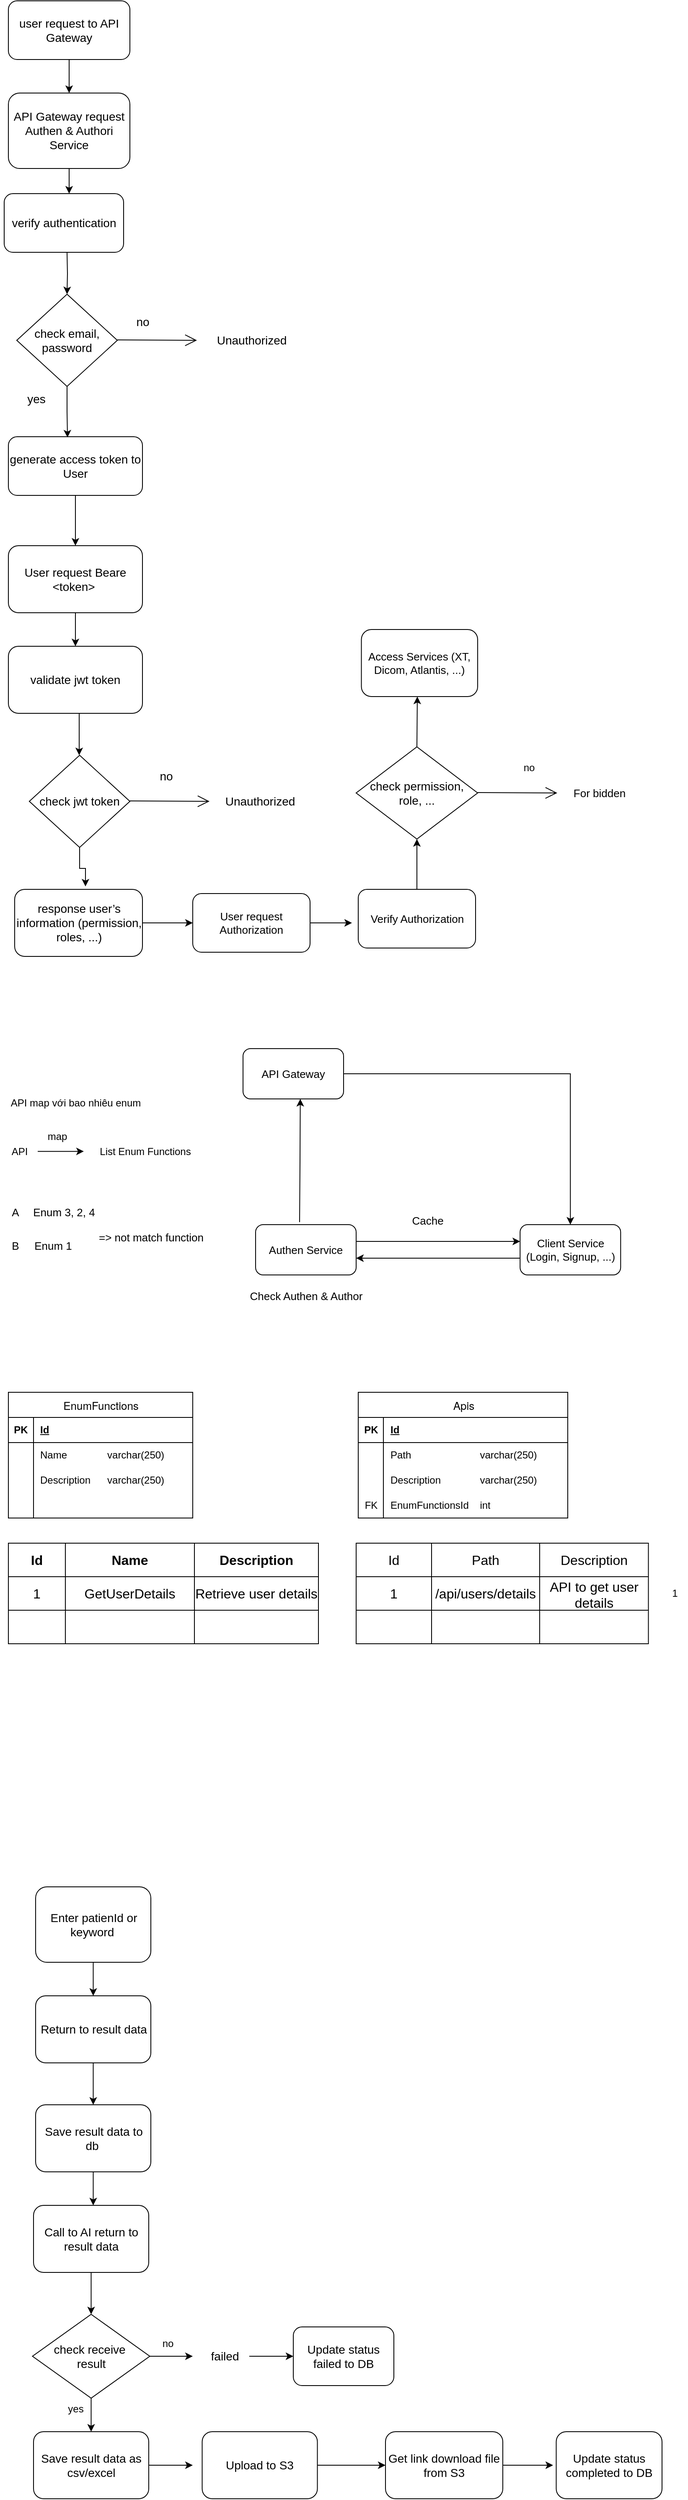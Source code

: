 <mxfile version="25.0.1">
  <diagram name="Page-1" id="XskubEJi0R3WrxgRnHOm">
    <mxGraphModel dx="2051" dy="1063" grid="1" gridSize="10" guides="1" tooltips="1" connect="1" arrows="1" fold="1" page="1" pageScale="1" pageWidth="850" pageHeight="1100" math="0" shadow="0">
      <root>
        <mxCell id="0" />
        <mxCell id="1" parent="0" />
        <mxCell id="0LMOfcOHEF7ToOQz5EPv-5" style="edgeStyle=orthogonalEdgeStyle;rounded=0;orthogonalLoop=1;jettySize=auto;html=1;exitX=0.5;exitY=1;exitDx=0;exitDy=0;fontSize=14;" parent="1" source="0LMOfcOHEF7ToOQz5EPv-1" target="0LMOfcOHEF7ToOQz5EPv-4" edge="1">
          <mxGeometry relative="1" as="geometry" />
        </mxCell>
        <mxCell id="0LMOfcOHEF7ToOQz5EPv-1" value="user request to API Gateway" style="rounded=1;whiteSpace=wrap;html=1;fontSize=14;" parent="1" vertex="1">
          <mxGeometry x="20" y="20" width="145" height="70" as="geometry" />
        </mxCell>
        <mxCell id="0LMOfcOHEF7ToOQz5EPv-96" style="edgeStyle=orthogonalEdgeStyle;rounded=0;orthogonalLoop=1;jettySize=auto;html=1;" parent="1" source="0LMOfcOHEF7ToOQz5EPv-4" edge="1">
          <mxGeometry relative="1" as="geometry">
            <mxPoint x="92.5" y="250" as="targetPoint" />
          </mxGeometry>
        </mxCell>
        <mxCell id="0LMOfcOHEF7ToOQz5EPv-4" value="API Gateway request Authen &amp;amp; Authori Service" style="rounded=1;whiteSpace=wrap;html=1;fontSize=14;" parent="1" vertex="1">
          <mxGeometry x="20" y="130" width="145" height="90" as="geometry" />
        </mxCell>
        <mxCell id="0LMOfcOHEF7ToOQz5EPv-7" value="check email, password" style="rhombus;whiteSpace=wrap;html=1;fontSize=14;" parent="1" vertex="1">
          <mxGeometry x="30" y="370" width="120" height="110" as="geometry" />
        </mxCell>
        <mxCell id="0LMOfcOHEF7ToOQz5EPv-8" value="" style="endArrow=open;endFill=1;endSize=12;html=1;rounded=0;fontSize=14;" parent="1" edge="1">
          <mxGeometry width="160" relative="1" as="geometry">
            <mxPoint x="150" y="424.5" as="sourcePoint" />
            <mxPoint x="245" y="425" as="targetPoint" />
          </mxGeometry>
        </mxCell>
        <mxCell id="0LMOfcOHEF7ToOQz5EPv-10" style="edgeStyle=orthogonalEdgeStyle;rounded=0;orthogonalLoop=1;jettySize=auto;html=1;entryX=0.5;entryY=0;entryDx=0;entryDy=0;fontSize=14;" parent="1" target="0LMOfcOHEF7ToOQz5EPv-7" edge="1">
          <mxGeometry relative="1" as="geometry">
            <mxPoint x="90" y="320" as="sourcePoint" />
            <mxPoint x="90" y="360" as="targetPoint" />
          </mxGeometry>
        </mxCell>
        <mxCell id="0LMOfcOHEF7ToOQz5EPv-11" value="no" style="text;html=1;align=center;verticalAlign=middle;resizable=0;points=[];autosize=1;strokeColor=none;fillColor=none;fontSize=14;" parent="1" vertex="1">
          <mxGeometry x="160" y="388" width="40" height="30" as="geometry" />
        </mxCell>
        <mxCell id="0LMOfcOHEF7ToOQz5EPv-12" value="yes" style="text;html=1;align=center;verticalAlign=middle;resizable=0;points=[];autosize=1;strokeColor=none;fillColor=none;fontSize=14;" parent="1" vertex="1">
          <mxGeometry x="27.5" y="480" width="50" height="30" as="geometry" />
        </mxCell>
        <mxCell id="0LMOfcOHEF7ToOQz5EPv-42" style="edgeStyle=orthogonalEdgeStyle;rounded=0;orthogonalLoop=1;jettySize=auto;html=1;" parent="1" source="0LMOfcOHEF7ToOQz5EPv-13" target="0LMOfcOHEF7ToOQz5EPv-39" edge="1">
          <mxGeometry relative="1" as="geometry" />
        </mxCell>
        <mxCell id="0LMOfcOHEF7ToOQz5EPv-13" value="generate access token to User" style="rounded=1;whiteSpace=wrap;html=1;fontSize=14;" parent="1" vertex="1">
          <mxGeometry x="20" y="540" width="160" height="70" as="geometry" />
        </mxCell>
        <mxCell id="0LMOfcOHEF7ToOQz5EPv-14" value="&lt;p style=&quot;line-height: 120%; font-size: 14px;&quot;&gt;Unauthorized&lt;/p&gt;" style="text;html=1;align=center;verticalAlign=middle;resizable=0;points=[];autosize=1;strokeColor=none;fillColor=none;fontSize=14;" parent="1" vertex="1">
          <mxGeometry x="255" y="395" width="110" height="60" as="geometry" />
        </mxCell>
        <mxCell id="0LMOfcOHEF7ToOQz5EPv-109" style="edgeStyle=orthogonalEdgeStyle;rounded=0;orthogonalLoop=1;jettySize=auto;html=1;entryX=0;entryY=0.5;entryDx=0;entryDy=0;" parent="1" source="0LMOfcOHEF7ToOQz5EPv-16" target="0LMOfcOHEF7ToOQz5EPv-108" edge="1">
          <mxGeometry relative="1" as="geometry" />
        </mxCell>
        <mxCell id="0LMOfcOHEF7ToOQz5EPv-16" value="&lt;span style=&quot;text-align: left;&quot;&gt;&lt;font style=&quot;font-size: 14px;&quot;&gt;response user’s information (permission, roles, ...)&lt;/font&gt;&lt;/span&gt;" style="rounded=1;whiteSpace=wrap;html=1;fontSize=13;" parent="1" vertex="1">
          <mxGeometry x="27.5" y="1080" width="152.5" height="80" as="geometry" />
        </mxCell>
        <mxCell id="0LMOfcOHEF7ToOQz5EPv-23" value="verify authentication" style="rounded=1;whiteSpace=wrap;html=1;fontSize=14;" parent="1" vertex="1">
          <mxGeometry x="15" y="250" width="142.5" height="70" as="geometry" />
        </mxCell>
        <mxCell id="0LMOfcOHEF7ToOQz5EPv-107" style="edgeStyle=orthogonalEdgeStyle;rounded=0;orthogonalLoop=1;jettySize=auto;html=1;entryX=0.5;entryY=0;entryDx=0;entryDy=0;" parent="1" source="0LMOfcOHEF7ToOQz5EPv-39" target="0LMOfcOHEF7ToOQz5EPv-98" edge="1">
          <mxGeometry relative="1" as="geometry" />
        </mxCell>
        <mxCell id="0LMOfcOHEF7ToOQz5EPv-39" value="User request Beare &amp;lt;token&amp;gt;&amp;nbsp;" style="rounded=1;whiteSpace=wrap;html=1;fontSize=14;" parent="1" vertex="1">
          <mxGeometry x="20" y="670" width="160" height="80" as="geometry" />
        </mxCell>
        <mxCell id="0LMOfcOHEF7ToOQz5EPv-41" style="edgeStyle=orthogonalEdgeStyle;rounded=0;orthogonalLoop=1;jettySize=auto;html=1;entryX=0.441;entryY=0.013;entryDx=0;entryDy=0;entryPerimeter=0;" parent="1" source="0LMOfcOHEF7ToOQz5EPv-7" target="0LMOfcOHEF7ToOQz5EPv-13" edge="1">
          <mxGeometry relative="1" as="geometry" />
        </mxCell>
        <mxCell id="0LMOfcOHEF7ToOQz5EPv-98" value="validate jwt token" style="rounded=1;whiteSpace=wrap;html=1;fontSize=14;" parent="1" vertex="1">
          <mxGeometry x="20" y="790" width="160" height="80" as="geometry" />
        </mxCell>
        <mxCell id="0LMOfcOHEF7ToOQz5EPv-99" value="check jwt token" style="rhombus;whiteSpace=wrap;html=1;fontSize=14;" parent="1" vertex="1">
          <mxGeometry x="45" y="920" width="120" height="110" as="geometry" />
        </mxCell>
        <mxCell id="0LMOfcOHEF7ToOQz5EPv-100" style="edgeStyle=orthogonalEdgeStyle;rounded=0;orthogonalLoop=1;jettySize=auto;html=1;" parent="1" edge="1">
          <mxGeometry relative="1" as="geometry">
            <mxPoint x="104.5" y="870" as="sourcePoint" />
            <mxPoint x="104.5" y="920" as="targetPoint" />
          </mxGeometry>
        </mxCell>
        <mxCell id="0LMOfcOHEF7ToOQz5EPv-101" value="" style="endArrow=open;endFill=1;endSize=12;html=1;rounded=0;fontSize=14;" parent="1" edge="1">
          <mxGeometry width="160" relative="1" as="geometry">
            <mxPoint x="165" y="974.5" as="sourcePoint" />
            <mxPoint x="260" y="975" as="targetPoint" />
          </mxGeometry>
        </mxCell>
        <mxCell id="0LMOfcOHEF7ToOQz5EPv-102" value="no" style="text;html=1;align=center;verticalAlign=middle;resizable=0;points=[];autosize=1;strokeColor=none;fillColor=none;fontSize=14;" parent="1" vertex="1">
          <mxGeometry x="187.5" y="930" width="40" height="30" as="geometry" />
        </mxCell>
        <mxCell id="0LMOfcOHEF7ToOQz5EPv-103" value="&lt;p style=&quot;line-height: 120%; font-size: 14px;&quot;&gt;Unauthorized&lt;/p&gt;" style="text;html=1;align=center;verticalAlign=middle;resizable=0;points=[];autosize=1;strokeColor=none;fillColor=none;fontSize=14;" parent="1" vertex="1">
          <mxGeometry x="265" y="945" width="110" height="60" as="geometry" />
        </mxCell>
        <mxCell id="0LMOfcOHEF7ToOQz5EPv-106" style="edgeStyle=orthogonalEdgeStyle;rounded=0;orthogonalLoop=1;jettySize=auto;html=1;entryX=0.554;entryY=-0.043;entryDx=0;entryDy=0;entryPerimeter=0;" parent="1" source="0LMOfcOHEF7ToOQz5EPv-99" target="0LMOfcOHEF7ToOQz5EPv-16" edge="1">
          <mxGeometry relative="1" as="geometry" />
        </mxCell>
        <mxCell id="0LMOfcOHEF7ToOQz5EPv-119" style="edgeStyle=orthogonalEdgeStyle;rounded=0;orthogonalLoop=1;jettySize=auto;html=1;" parent="1" source="0LMOfcOHEF7ToOQz5EPv-108" edge="1">
          <mxGeometry relative="1" as="geometry">
            <mxPoint x="430" y="1120" as="targetPoint" />
          </mxGeometry>
        </mxCell>
        <mxCell id="0LMOfcOHEF7ToOQz5EPv-108" value="&lt;span style=&quot;text-align: left;&quot;&gt;User request Authorization&lt;/span&gt;" style="rounded=1;whiteSpace=wrap;html=1;fontSize=13;" parent="1" vertex="1">
          <mxGeometry x="240" y="1085" width="140" height="70" as="geometry" />
        </mxCell>
        <mxCell id="0LMOfcOHEF7ToOQz5EPv-113" style="edgeStyle=orthogonalEdgeStyle;rounded=0;orthogonalLoop=1;jettySize=auto;html=1;entryX=0.5;entryY=1;entryDx=0;entryDy=0;" parent="1" source="0LMOfcOHEF7ToOQz5EPv-110" target="0LMOfcOHEF7ToOQz5EPv-112" edge="1">
          <mxGeometry relative="1" as="geometry" />
        </mxCell>
        <mxCell id="0LMOfcOHEF7ToOQz5EPv-110" value="&lt;span style=&quot;text-align: left;&quot;&gt;Verify Authorization&lt;/span&gt;" style="rounded=1;whiteSpace=wrap;html=1;fontSize=13;" parent="1" vertex="1">
          <mxGeometry x="437.5" y="1080" width="140" height="70" as="geometry" />
        </mxCell>
        <mxCell id="0LMOfcOHEF7ToOQz5EPv-112" value="check permission, role, ..." style="rhombus;whiteSpace=wrap;html=1;fontSize=14;" parent="1" vertex="1">
          <mxGeometry x="435" y="910" width="145" height="110" as="geometry" />
        </mxCell>
        <mxCell id="0LMOfcOHEF7ToOQz5EPv-114" value="" style="endArrow=open;endFill=1;endSize=12;html=1;rounded=0;fontSize=14;" parent="1" edge="1">
          <mxGeometry width="160" relative="1" as="geometry">
            <mxPoint x="580" y="964.5" as="sourcePoint" />
            <mxPoint x="675" y="965" as="targetPoint" />
          </mxGeometry>
        </mxCell>
        <mxCell id="0LMOfcOHEF7ToOQz5EPv-115" value="no" style="text;html=1;align=center;verticalAlign=middle;resizable=0;points=[];autosize=1;strokeColor=none;fillColor=none;" parent="1" vertex="1">
          <mxGeometry x="621.25" y="920" width="40" height="30" as="geometry" />
        </mxCell>
        <mxCell id="0LMOfcOHEF7ToOQz5EPv-116" value="&lt;span style=&quot;font-size: 13px;&quot;&gt;For bidden&lt;/span&gt;" style="text;html=1;align=center;verticalAlign=middle;resizable=0;points=[];autosize=1;strokeColor=none;fillColor=none;" parent="1" vertex="1">
          <mxGeometry x="680" y="950" width="90" height="30" as="geometry" />
        </mxCell>
        <mxCell id="0LMOfcOHEF7ToOQz5EPv-117" value="" style="endArrow=classic;html=1;rounded=0;exitX=0.5;exitY=0;exitDx=0;exitDy=0;" parent="1" source="0LMOfcOHEF7ToOQz5EPv-112" edge="1">
          <mxGeometry width="50" height="50" relative="1" as="geometry">
            <mxPoint x="400" y="770" as="sourcePoint" />
            <mxPoint x="508" y="850" as="targetPoint" />
          </mxGeometry>
        </mxCell>
        <mxCell id="0LMOfcOHEF7ToOQz5EPv-118" value="&lt;span style=&quot;font-size: 13px;&quot;&gt;Access Services (XT, Dicom, Atlantis, ...)&lt;/span&gt;" style="rounded=1;whiteSpace=wrap;html=1;" parent="1" vertex="1">
          <mxGeometry x="441.25" y="770" width="138.75" height="80" as="geometry" />
        </mxCell>
        <mxCell id="0LMOfcOHEF7ToOQz5EPv-125" style="edgeStyle=orthogonalEdgeStyle;rounded=0;orthogonalLoop=1;jettySize=auto;html=1;entryX=0.5;entryY=0;entryDx=0;entryDy=0;" parent="1" source="0LMOfcOHEF7ToOQz5EPv-120" target="0LMOfcOHEF7ToOQz5EPv-123" edge="1">
          <mxGeometry relative="1" as="geometry" />
        </mxCell>
        <mxCell id="0LMOfcOHEF7ToOQz5EPv-120" value="API Gateway" style="rounded=1;whiteSpace=wrap;html=1;fontSize=13;" parent="1" vertex="1">
          <mxGeometry x="300" y="1270" width="120" height="60" as="geometry" />
        </mxCell>
        <mxCell id="0LMOfcOHEF7ToOQz5EPv-133" style="edgeStyle=orthogonalEdgeStyle;rounded=0;orthogonalLoop=1;jettySize=auto;html=1;entryX=0;entryY=0.5;entryDx=0;entryDy=0;" parent="1" edge="1">
          <mxGeometry relative="1" as="geometry">
            <mxPoint x="435" y="1500" as="sourcePoint" />
            <mxPoint x="630.63" y="1500" as="targetPoint" />
          </mxGeometry>
        </mxCell>
        <mxCell id="0LMOfcOHEF7ToOQz5EPv-122" value="Authen Service" style="rounded=1;whiteSpace=wrap;html=1;fontSize=13;" parent="1" vertex="1">
          <mxGeometry x="315" y="1480" width="120" height="60" as="geometry" />
        </mxCell>
        <mxCell id="0LMOfcOHEF7ToOQz5EPv-126" style="edgeStyle=orthogonalEdgeStyle;rounded=0;orthogonalLoop=1;jettySize=auto;html=1;entryX=1;entryY=0.5;entryDx=0;entryDy=0;" parent="1" edge="1">
          <mxGeometry relative="1" as="geometry">
            <mxPoint x="630.63" y="1520" as="sourcePoint" />
            <mxPoint x="435" y="1520" as="targetPoint" />
          </mxGeometry>
        </mxCell>
        <mxCell id="0LMOfcOHEF7ToOQz5EPv-123" value="Client Service (Login, Signup, ...)" style="rounded=1;whiteSpace=wrap;html=1;fontSize=13;" parent="1" vertex="1">
          <mxGeometry x="630.63" y="1480" width="120" height="60" as="geometry" />
        </mxCell>
        <mxCell id="0LMOfcOHEF7ToOQz5EPv-131" style="edgeStyle=orthogonalEdgeStyle;rounded=0;orthogonalLoop=1;jettySize=auto;html=1;entryX=0.632;entryY=1.05;entryDx=0;entryDy=0;entryPerimeter=0;" parent="1" edge="1">
          <mxGeometry relative="1" as="geometry">
            <mxPoint x="367.5" y="1477" as="sourcePoint" />
            <mxPoint x="368.34" y="1330.0" as="targetPoint" />
          </mxGeometry>
        </mxCell>
        <mxCell id="0LMOfcOHEF7ToOQz5EPv-132" value="Cache" style="text;html=1;align=center;verticalAlign=middle;resizable=0;points=[];autosize=1;strokeColor=none;fillColor=none;fontSize=13;" parent="1" vertex="1">
          <mxGeometry x="490" y="1460" width="60" height="30" as="geometry" />
        </mxCell>
        <mxCell id="0LMOfcOHEF7ToOQz5EPv-134" value="&lt;p style=&quot;margin: 0px; font-variant-numeric: normal; font-variant-east-asian: normal; font-variant-alternates: normal; font-size-adjust: none; font-kerning: auto; font-optical-sizing: auto; font-feature-settings: normal; font-variation-settings: normal; font-variant-position: normal; font-variant-emoji: normal; font-weight: 400; font-stretch: normal; font-size: 13px; line-height: normal; font-family: &amp;quot;Helvetica Neue&amp;quot;; text-align: start; text-wrap-mode: wrap;&quot; class=&quot;p1&quot;&gt;EnumFunctions&lt;/p&gt;" style="shape=table;startSize=30;container=1;collapsible=1;childLayout=tableLayout;fixedRows=1;rowLines=0;fontStyle=1;align=center;resizeLast=1;html=1;" parent="1" vertex="1">
          <mxGeometry x="20" y="1680" width="220" height="150" as="geometry" />
        </mxCell>
        <mxCell id="0LMOfcOHEF7ToOQz5EPv-135" value="" style="shape=tableRow;horizontal=0;startSize=0;swimlaneHead=0;swimlaneBody=0;fillColor=none;collapsible=0;dropTarget=0;points=[[0,0.5],[1,0.5]];portConstraint=eastwest;top=0;left=0;right=0;bottom=1;" parent="0LMOfcOHEF7ToOQz5EPv-134" vertex="1">
          <mxGeometry y="30" width="220" height="30" as="geometry" />
        </mxCell>
        <mxCell id="0LMOfcOHEF7ToOQz5EPv-136" value="PK" style="shape=partialRectangle;connectable=0;fillColor=none;top=0;left=0;bottom=0;right=0;fontStyle=1;overflow=hidden;whiteSpace=wrap;html=1;" parent="0LMOfcOHEF7ToOQz5EPv-135" vertex="1">
          <mxGeometry width="30" height="30" as="geometry">
            <mxRectangle width="30" height="30" as="alternateBounds" />
          </mxGeometry>
        </mxCell>
        <mxCell id="0LMOfcOHEF7ToOQz5EPv-137" value="Id" style="shape=partialRectangle;connectable=0;fillColor=none;top=0;left=0;bottom=0;right=0;align=left;spacingLeft=6;fontStyle=5;overflow=hidden;whiteSpace=wrap;html=1;" parent="0LMOfcOHEF7ToOQz5EPv-135" vertex="1">
          <mxGeometry x="30" width="190" height="30" as="geometry">
            <mxRectangle width="190" height="30" as="alternateBounds" />
          </mxGeometry>
        </mxCell>
        <mxCell id="0LMOfcOHEF7ToOQz5EPv-138" value="" style="shape=tableRow;horizontal=0;startSize=0;swimlaneHead=0;swimlaneBody=0;fillColor=none;collapsible=0;dropTarget=0;points=[[0,0.5],[1,0.5]];portConstraint=eastwest;top=0;left=0;right=0;bottom=0;" parent="0LMOfcOHEF7ToOQz5EPv-134" vertex="1">
          <mxGeometry y="60" width="220" height="30" as="geometry" />
        </mxCell>
        <mxCell id="0LMOfcOHEF7ToOQz5EPv-139" value="" style="shape=partialRectangle;connectable=0;fillColor=none;top=0;left=0;bottom=0;right=0;editable=1;overflow=hidden;whiteSpace=wrap;html=1;" parent="0LMOfcOHEF7ToOQz5EPv-138" vertex="1">
          <mxGeometry width="30" height="30" as="geometry">
            <mxRectangle width="30" height="30" as="alternateBounds" />
          </mxGeometry>
        </mxCell>
        <mxCell id="0LMOfcOHEF7ToOQz5EPv-140" value="Name&lt;span style=&quot;white-space: pre;&quot;&gt;&#x9;&lt;/span&gt;&lt;span style=&quot;white-space: pre;&quot;&gt;&#x9;&lt;/span&gt;varchar(250)" style="shape=partialRectangle;connectable=0;fillColor=none;top=0;left=0;bottom=0;right=0;align=left;spacingLeft=6;overflow=hidden;whiteSpace=wrap;html=1;" parent="0LMOfcOHEF7ToOQz5EPv-138" vertex="1">
          <mxGeometry x="30" width="190" height="30" as="geometry">
            <mxRectangle width="190" height="30" as="alternateBounds" />
          </mxGeometry>
        </mxCell>
        <mxCell id="0LMOfcOHEF7ToOQz5EPv-141" value="" style="shape=tableRow;horizontal=0;startSize=0;swimlaneHead=0;swimlaneBody=0;fillColor=none;collapsible=0;dropTarget=0;points=[[0,0.5],[1,0.5]];portConstraint=eastwest;top=0;left=0;right=0;bottom=0;" parent="0LMOfcOHEF7ToOQz5EPv-134" vertex="1">
          <mxGeometry y="90" width="220" height="30" as="geometry" />
        </mxCell>
        <mxCell id="0LMOfcOHEF7ToOQz5EPv-142" value="" style="shape=partialRectangle;connectable=0;fillColor=none;top=0;left=0;bottom=0;right=0;editable=1;overflow=hidden;whiteSpace=wrap;html=1;" parent="0LMOfcOHEF7ToOQz5EPv-141" vertex="1">
          <mxGeometry width="30" height="30" as="geometry">
            <mxRectangle width="30" height="30" as="alternateBounds" />
          </mxGeometry>
        </mxCell>
        <mxCell id="0LMOfcOHEF7ToOQz5EPv-143" value="Description&lt;span style=&quot;white-space: pre;&quot;&gt;&#x9;&lt;/span&gt;varchar(250)" style="shape=partialRectangle;connectable=0;fillColor=none;top=0;left=0;bottom=0;right=0;align=left;spacingLeft=6;overflow=hidden;whiteSpace=wrap;html=1;" parent="0LMOfcOHEF7ToOQz5EPv-141" vertex="1">
          <mxGeometry x="30" width="190" height="30" as="geometry">
            <mxRectangle width="190" height="30" as="alternateBounds" />
          </mxGeometry>
        </mxCell>
        <mxCell id="0LMOfcOHEF7ToOQz5EPv-144" value="" style="shape=tableRow;horizontal=0;startSize=0;swimlaneHead=0;swimlaneBody=0;fillColor=none;collapsible=0;dropTarget=0;points=[[0,0.5],[1,0.5]];portConstraint=eastwest;top=0;left=0;right=0;bottom=0;" parent="0LMOfcOHEF7ToOQz5EPv-134" vertex="1">
          <mxGeometry y="120" width="220" height="30" as="geometry" />
        </mxCell>
        <mxCell id="0LMOfcOHEF7ToOQz5EPv-145" value="" style="shape=partialRectangle;connectable=0;fillColor=none;top=0;left=0;bottom=0;right=0;editable=1;overflow=hidden;whiteSpace=wrap;html=1;" parent="0LMOfcOHEF7ToOQz5EPv-144" vertex="1">
          <mxGeometry width="30" height="30" as="geometry">
            <mxRectangle width="30" height="30" as="alternateBounds" />
          </mxGeometry>
        </mxCell>
        <mxCell id="0LMOfcOHEF7ToOQz5EPv-146" value="" style="shape=partialRectangle;connectable=0;fillColor=none;top=0;left=0;bottom=0;right=0;align=left;spacingLeft=6;overflow=hidden;whiteSpace=wrap;html=1;" parent="0LMOfcOHEF7ToOQz5EPv-144" vertex="1">
          <mxGeometry x="30" width="190" height="30" as="geometry">
            <mxRectangle width="190" height="30" as="alternateBounds" />
          </mxGeometry>
        </mxCell>
        <mxCell id="0LMOfcOHEF7ToOQz5EPv-150" value="&lt;p style=&quot;margin: 0px; font-variant-numeric: normal; font-variant-east-asian: normal; font-variant-alternates: normal; font-size-adjust: none; font-kerning: auto; font-optical-sizing: auto; font-feature-settings: normal; font-variation-settings: normal; font-variant-position: normal; font-variant-emoji: normal; font-weight: 400; font-stretch: normal; font-size: 13px; line-height: normal; font-family: &amp;quot;Helvetica Neue&amp;quot;; text-align: start; text-wrap-mode: wrap;&quot; class=&quot;p1&quot;&gt;Apis&lt;/p&gt;" style="shape=table;startSize=30;container=1;collapsible=1;childLayout=tableLayout;fixedRows=1;rowLines=0;fontStyle=1;align=center;resizeLast=1;html=1;" parent="1" vertex="1">
          <mxGeometry x="437.5" y="1680" width="250" height="150" as="geometry" />
        </mxCell>
        <mxCell id="0LMOfcOHEF7ToOQz5EPv-151" value="" style="shape=tableRow;horizontal=0;startSize=0;swimlaneHead=0;swimlaneBody=0;fillColor=none;collapsible=0;dropTarget=0;points=[[0,0.5],[1,0.5]];portConstraint=eastwest;top=0;left=0;right=0;bottom=1;" parent="0LMOfcOHEF7ToOQz5EPv-150" vertex="1">
          <mxGeometry y="30" width="250" height="30" as="geometry" />
        </mxCell>
        <mxCell id="0LMOfcOHEF7ToOQz5EPv-152" value="PK" style="shape=partialRectangle;connectable=0;fillColor=none;top=0;left=0;bottom=0;right=0;fontStyle=1;overflow=hidden;whiteSpace=wrap;html=1;" parent="0LMOfcOHEF7ToOQz5EPv-151" vertex="1">
          <mxGeometry width="30" height="30" as="geometry">
            <mxRectangle width="30" height="30" as="alternateBounds" />
          </mxGeometry>
        </mxCell>
        <mxCell id="0LMOfcOHEF7ToOQz5EPv-153" value="Id" style="shape=partialRectangle;connectable=0;fillColor=none;top=0;left=0;bottom=0;right=0;align=left;spacingLeft=6;fontStyle=5;overflow=hidden;whiteSpace=wrap;html=1;" parent="0LMOfcOHEF7ToOQz5EPv-151" vertex="1">
          <mxGeometry x="30" width="220" height="30" as="geometry">
            <mxRectangle width="220" height="30" as="alternateBounds" />
          </mxGeometry>
        </mxCell>
        <mxCell id="0LMOfcOHEF7ToOQz5EPv-154" value="" style="shape=tableRow;horizontal=0;startSize=0;swimlaneHead=0;swimlaneBody=0;fillColor=none;collapsible=0;dropTarget=0;points=[[0,0.5],[1,0.5]];portConstraint=eastwest;top=0;left=0;right=0;bottom=0;" parent="0LMOfcOHEF7ToOQz5EPv-150" vertex="1">
          <mxGeometry y="60" width="250" height="30" as="geometry" />
        </mxCell>
        <mxCell id="0LMOfcOHEF7ToOQz5EPv-155" value="" style="shape=partialRectangle;connectable=0;fillColor=none;top=0;left=0;bottom=0;right=0;editable=1;overflow=hidden;whiteSpace=wrap;html=1;" parent="0LMOfcOHEF7ToOQz5EPv-154" vertex="1">
          <mxGeometry width="30" height="30" as="geometry">
            <mxRectangle width="30" height="30" as="alternateBounds" />
          </mxGeometry>
        </mxCell>
        <mxCell id="0LMOfcOHEF7ToOQz5EPv-156" value="Path&lt;span style=&quot;white-space: pre;&quot;&gt;&#x9;&lt;/span&gt;&lt;span style=&quot;white-space: pre;&quot;&gt;&#x9;&lt;/span&gt;&lt;span style=&quot;white-space: pre;&quot;&gt;&#x9;&lt;/span&gt;&lt;span style=&quot;white-space: pre;&quot;&gt;&#x9;&lt;/span&gt;varchar(250)" style="shape=partialRectangle;connectable=0;fillColor=none;top=0;left=0;bottom=0;right=0;align=left;spacingLeft=6;overflow=hidden;whiteSpace=wrap;html=1;" parent="0LMOfcOHEF7ToOQz5EPv-154" vertex="1">
          <mxGeometry x="30" width="220" height="30" as="geometry">
            <mxRectangle width="220" height="30" as="alternateBounds" />
          </mxGeometry>
        </mxCell>
        <mxCell id="0LMOfcOHEF7ToOQz5EPv-157" value="" style="shape=tableRow;horizontal=0;startSize=0;swimlaneHead=0;swimlaneBody=0;fillColor=none;collapsible=0;dropTarget=0;points=[[0,0.5],[1,0.5]];portConstraint=eastwest;top=0;left=0;right=0;bottom=0;" parent="0LMOfcOHEF7ToOQz5EPv-150" vertex="1">
          <mxGeometry y="90" width="250" height="30" as="geometry" />
        </mxCell>
        <mxCell id="0LMOfcOHEF7ToOQz5EPv-158" value="" style="shape=partialRectangle;connectable=0;fillColor=none;top=0;left=0;bottom=0;right=0;editable=1;overflow=hidden;whiteSpace=wrap;html=1;" parent="0LMOfcOHEF7ToOQz5EPv-157" vertex="1">
          <mxGeometry width="30" height="30" as="geometry">
            <mxRectangle width="30" height="30" as="alternateBounds" />
          </mxGeometry>
        </mxCell>
        <mxCell id="0LMOfcOHEF7ToOQz5EPv-159" value="Description&lt;span style=&quot;white-space: pre;&quot;&gt;&#x9;&lt;span style=&quot;white-space: pre;&quot;&gt;&#x9;&lt;/span&gt;&lt;/span&gt;varchar(250)" style="shape=partialRectangle;connectable=0;fillColor=none;top=0;left=0;bottom=0;right=0;align=left;spacingLeft=6;overflow=hidden;whiteSpace=wrap;html=1;" parent="0LMOfcOHEF7ToOQz5EPv-157" vertex="1">
          <mxGeometry x="30" width="220" height="30" as="geometry">
            <mxRectangle width="220" height="30" as="alternateBounds" />
          </mxGeometry>
        </mxCell>
        <mxCell id="0LMOfcOHEF7ToOQz5EPv-160" value="" style="shape=tableRow;horizontal=0;startSize=0;swimlaneHead=0;swimlaneBody=0;fillColor=none;collapsible=0;dropTarget=0;points=[[0,0.5],[1,0.5]];portConstraint=eastwest;top=0;left=0;right=0;bottom=0;" parent="0LMOfcOHEF7ToOQz5EPv-150" vertex="1">
          <mxGeometry y="120" width="250" height="30" as="geometry" />
        </mxCell>
        <mxCell id="0LMOfcOHEF7ToOQz5EPv-161" value="FK" style="shape=partialRectangle;connectable=0;fillColor=none;top=0;left=0;bottom=0;right=0;editable=1;overflow=hidden;whiteSpace=wrap;html=1;" parent="0LMOfcOHEF7ToOQz5EPv-160" vertex="1">
          <mxGeometry width="30" height="30" as="geometry">
            <mxRectangle width="30" height="30" as="alternateBounds" />
          </mxGeometry>
        </mxCell>
        <mxCell id="0LMOfcOHEF7ToOQz5EPv-162" value="EnumFunctionsId&lt;span style=&quot;white-space: pre;&quot;&gt;&#x9;&lt;/span&gt;int" style="shape=partialRectangle;connectable=0;fillColor=none;top=0;left=0;bottom=0;right=0;align=left;spacingLeft=6;overflow=hidden;whiteSpace=wrap;html=1;" parent="0LMOfcOHEF7ToOQz5EPv-160" vertex="1">
          <mxGeometry x="30" width="220" height="30" as="geometry">
            <mxRectangle width="220" height="30" as="alternateBounds" />
          </mxGeometry>
        </mxCell>
        <mxCell id="0LMOfcOHEF7ToOQz5EPv-165" style="edgeStyle=orthogonalEdgeStyle;rounded=0;orthogonalLoop=1;jettySize=auto;html=1;" parent="1" edge="1">
          <mxGeometry relative="1" as="geometry">
            <mxPoint x="110" y="1392.58" as="targetPoint" />
            <mxPoint x="55" y="1392.58" as="sourcePoint" />
          </mxGeometry>
        </mxCell>
        <mxCell id="0LMOfcOHEF7ToOQz5EPv-163" value="API" style="text;html=1;align=center;verticalAlign=middle;resizable=0;points=[];autosize=1;strokeColor=none;fillColor=none;" parent="1" vertex="1">
          <mxGeometry x="12.5" y="1378" width="40" height="30" as="geometry" />
        </mxCell>
        <mxCell id="0LMOfcOHEF7ToOQz5EPv-164" value="List Enum Functions" style="text;html=1;align=center;verticalAlign=middle;resizable=0;points=[];autosize=1;strokeColor=none;fillColor=none;" parent="1" vertex="1">
          <mxGeometry x="117.5" y="1378" width="130" height="30" as="geometry" />
        </mxCell>
        <mxCell id="0LMOfcOHEF7ToOQz5EPv-166" value="map" style="text;html=1;align=center;verticalAlign=middle;resizable=0;points=[];autosize=1;strokeColor=none;fillColor=none;" parent="1" vertex="1">
          <mxGeometry x="52.5" y="1360" width="50" height="30" as="geometry" />
        </mxCell>
        <mxCell id="0LMOfcOHEF7ToOQz5EPv-168" value="" style="shape=table;startSize=0;container=1;collapsible=0;childLayout=tableLayout;fontSize=16;" parent="1" vertex="1">
          <mxGeometry x="20" y="1860" width="370" height="120" as="geometry" />
        </mxCell>
        <mxCell id="0LMOfcOHEF7ToOQz5EPv-169" value="" style="shape=tableRow;horizontal=0;startSize=0;swimlaneHead=0;swimlaneBody=0;strokeColor=inherit;top=0;left=0;bottom=0;right=0;collapsible=0;dropTarget=0;fillColor=none;points=[[0,0.5],[1,0.5]];portConstraint=eastwest;fontSize=16;" parent="0LMOfcOHEF7ToOQz5EPv-168" vertex="1">
          <mxGeometry width="370" height="40" as="geometry" />
        </mxCell>
        <mxCell id="0LMOfcOHEF7ToOQz5EPv-170" value="&lt;b&gt;Id&lt;/b&gt;" style="shape=partialRectangle;html=1;whiteSpace=wrap;connectable=0;strokeColor=inherit;overflow=hidden;fillColor=none;top=0;left=0;bottom=0;right=0;pointerEvents=1;fontSize=16;" parent="0LMOfcOHEF7ToOQz5EPv-169" vertex="1">
          <mxGeometry width="68" height="40" as="geometry">
            <mxRectangle width="68" height="40" as="alternateBounds" />
          </mxGeometry>
        </mxCell>
        <mxCell id="0LMOfcOHEF7ToOQz5EPv-171" value="&lt;b&gt;Name&lt;/b&gt;" style="shape=partialRectangle;html=1;whiteSpace=wrap;connectable=0;strokeColor=inherit;overflow=hidden;fillColor=none;top=0;left=0;bottom=0;right=0;pointerEvents=1;fontSize=16;" parent="0LMOfcOHEF7ToOQz5EPv-169" vertex="1">
          <mxGeometry x="68" width="154" height="40" as="geometry">
            <mxRectangle width="154" height="40" as="alternateBounds" />
          </mxGeometry>
        </mxCell>
        <mxCell id="0LMOfcOHEF7ToOQz5EPv-172" value="&lt;b&gt;Description&lt;/b&gt;" style="shape=partialRectangle;html=1;whiteSpace=wrap;connectable=0;strokeColor=inherit;overflow=hidden;fillColor=none;top=0;left=0;bottom=0;right=0;pointerEvents=1;fontSize=16;" parent="0LMOfcOHEF7ToOQz5EPv-169" vertex="1">
          <mxGeometry x="222" width="148" height="40" as="geometry">
            <mxRectangle width="148" height="40" as="alternateBounds" />
          </mxGeometry>
        </mxCell>
        <mxCell id="0LMOfcOHEF7ToOQz5EPv-173" value="" style="shape=tableRow;horizontal=0;startSize=0;swimlaneHead=0;swimlaneBody=0;strokeColor=inherit;top=0;left=0;bottom=0;right=0;collapsible=0;dropTarget=0;fillColor=none;points=[[0,0.5],[1,0.5]];portConstraint=eastwest;fontSize=16;" parent="0LMOfcOHEF7ToOQz5EPv-168" vertex="1">
          <mxGeometry y="40" width="370" height="40" as="geometry" />
        </mxCell>
        <mxCell id="0LMOfcOHEF7ToOQz5EPv-174" value="1" style="shape=partialRectangle;html=1;whiteSpace=wrap;connectable=0;strokeColor=inherit;overflow=hidden;fillColor=none;top=0;left=0;bottom=0;right=0;pointerEvents=1;fontSize=16;" parent="0LMOfcOHEF7ToOQz5EPv-173" vertex="1">
          <mxGeometry width="68" height="40" as="geometry">
            <mxRectangle width="68" height="40" as="alternateBounds" />
          </mxGeometry>
        </mxCell>
        <mxCell id="0LMOfcOHEF7ToOQz5EPv-175" value="GetUserDetails" style="shape=partialRectangle;html=1;whiteSpace=wrap;connectable=0;strokeColor=inherit;overflow=hidden;fillColor=none;top=0;left=0;bottom=0;right=0;pointerEvents=1;fontSize=16;" parent="0LMOfcOHEF7ToOQz5EPv-173" vertex="1">
          <mxGeometry x="68" width="154" height="40" as="geometry">
            <mxRectangle width="154" height="40" as="alternateBounds" />
          </mxGeometry>
        </mxCell>
        <mxCell id="0LMOfcOHEF7ToOQz5EPv-176" value="Retrieve user details" style="shape=partialRectangle;html=1;whiteSpace=wrap;connectable=0;strokeColor=inherit;overflow=hidden;fillColor=none;top=0;left=0;bottom=0;right=0;pointerEvents=1;fontSize=16;" parent="0LMOfcOHEF7ToOQz5EPv-173" vertex="1">
          <mxGeometry x="222" width="148" height="40" as="geometry">
            <mxRectangle width="148" height="40" as="alternateBounds" />
          </mxGeometry>
        </mxCell>
        <mxCell id="0LMOfcOHEF7ToOQz5EPv-177" value="" style="shape=tableRow;horizontal=0;startSize=0;swimlaneHead=0;swimlaneBody=0;strokeColor=inherit;top=0;left=0;bottom=0;right=0;collapsible=0;dropTarget=0;fillColor=none;points=[[0,0.5],[1,0.5]];portConstraint=eastwest;fontSize=16;" parent="0LMOfcOHEF7ToOQz5EPv-168" vertex="1">
          <mxGeometry y="80" width="370" height="40" as="geometry" />
        </mxCell>
        <mxCell id="0LMOfcOHEF7ToOQz5EPv-178" value="" style="shape=partialRectangle;html=1;whiteSpace=wrap;connectable=0;strokeColor=inherit;overflow=hidden;fillColor=none;top=0;left=0;bottom=0;right=0;pointerEvents=1;fontSize=16;" parent="0LMOfcOHEF7ToOQz5EPv-177" vertex="1">
          <mxGeometry width="68" height="40" as="geometry">
            <mxRectangle width="68" height="40" as="alternateBounds" />
          </mxGeometry>
        </mxCell>
        <mxCell id="0LMOfcOHEF7ToOQz5EPv-179" value="" style="shape=partialRectangle;html=1;whiteSpace=wrap;connectable=0;strokeColor=inherit;overflow=hidden;fillColor=none;top=0;left=0;bottom=0;right=0;pointerEvents=1;fontSize=16;" parent="0LMOfcOHEF7ToOQz5EPv-177" vertex="1">
          <mxGeometry x="68" width="154" height="40" as="geometry">
            <mxRectangle width="154" height="40" as="alternateBounds" />
          </mxGeometry>
        </mxCell>
        <mxCell id="0LMOfcOHEF7ToOQz5EPv-180" value="" style="shape=partialRectangle;html=1;whiteSpace=wrap;connectable=0;strokeColor=inherit;overflow=hidden;fillColor=none;top=0;left=0;bottom=0;right=0;pointerEvents=1;fontSize=16;" parent="0LMOfcOHEF7ToOQz5EPv-177" vertex="1">
          <mxGeometry x="222" width="148" height="40" as="geometry">
            <mxRectangle width="148" height="40" as="alternateBounds" />
          </mxGeometry>
        </mxCell>
        <mxCell id="0LMOfcOHEF7ToOQz5EPv-181" value="" style="shape=table;startSize=0;container=1;collapsible=0;childLayout=tableLayout;fontSize=16;" parent="1" vertex="1">
          <mxGeometry x="435" y="1860" width="348.75" height="120" as="geometry" />
        </mxCell>
        <mxCell id="0LMOfcOHEF7ToOQz5EPv-182" value="" style="shape=tableRow;horizontal=0;startSize=0;swimlaneHead=0;swimlaneBody=0;strokeColor=inherit;top=0;left=0;bottom=0;right=0;collapsible=0;dropTarget=0;fillColor=none;points=[[0,0.5],[1,0.5]];portConstraint=eastwest;fontSize=16;" parent="0LMOfcOHEF7ToOQz5EPv-181" vertex="1">
          <mxGeometry width="348.75" height="40" as="geometry" />
        </mxCell>
        <mxCell id="0LMOfcOHEF7ToOQz5EPv-183" value="Id" style="shape=partialRectangle;html=1;whiteSpace=wrap;connectable=0;strokeColor=inherit;overflow=hidden;fillColor=none;top=0;left=0;bottom=0;right=0;pointerEvents=1;fontSize=16;" parent="0LMOfcOHEF7ToOQz5EPv-182" vertex="1">
          <mxGeometry width="90" height="40" as="geometry">
            <mxRectangle width="90" height="40" as="alternateBounds" />
          </mxGeometry>
        </mxCell>
        <mxCell id="0LMOfcOHEF7ToOQz5EPv-184" value="Path" style="shape=partialRectangle;html=1;whiteSpace=wrap;connectable=0;strokeColor=inherit;overflow=hidden;fillColor=none;top=0;left=0;bottom=0;right=0;pointerEvents=1;fontSize=16;" parent="0LMOfcOHEF7ToOQz5EPv-182" vertex="1">
          <mxGeometry x="90" width="129" height="40" as="geometry">
            <mxRectangle width="129" height="40" as="alternateBounds" />
          </mxGeometry>
        </mxCell>
        <mxCell id="0LMOfcOHEF7ToOQz5EPv-185" value="Description" style="shape=partialRectangle;html=1;whiteSpace=wrap;connectable=0;strokeColor=inherit;overflow=hidden;fillColor=none;top=0;left=0;bottom=0;right=0;pointerEvents=1;fontSize=16;" parent="0LMOfcOHEF7ToOQz5EPv-182" vertex="1">
          <mxGeometry x="219" width="130" height="40" as="geometry">
            <mxRectangle width="130" height="40" as="alternateBounds" />
          </mxGeometry>
        </mxCell>
        <mxCell id="0LMOfcOHEF7ToOQz5EPv-186" value="" style="shape=tableRow;horizontal=0;startSize=0;swimlaneHead=0;swimlaneBody=0;strokeColor=inherit;top=0;left=0;bottom=0;right=0;collapsible=0;dropTarget=0;fillColor=none;points=[[0,0.5],[1,0.5]];portConstraint=eastwest;fontSize=16;" parent="0LMOfcOHEF7ToOQz5EPv-181" vertex="1">
          <mxGeometry y="40" width="348.75" height="40" as="geometry" />
        </mxCell>
        <mxCell id="0LMOfcOHEF7ToOQz5EPv-187" value="1" style="shape=partialRectangle;html=1;whiteSpace=wrap;connectable=0;strokeColor=inherit;overflow=hidden;fillColor=none;top=0;left=0;bottom=0;right=0;pointerEvents=1;fontSize=16;" parent="0LMOfcOHEF7ToOQz5EPv-186" vertex="1">
          <mxGeometry width="90" height="40" as="geometry">
            <mxRectangle width="90" height="40" as="alternateBounds" />
          </mxGeometry>
        </mxCell>
        <mxCell id="0LMOfcOHEF7ToOQz5EPv-188" value="/api/users/details" style="shape=partialRectangle;html=1;whiteSpace=wrap;connectable=0;strokeColor=inherit;overflow=hidden;fillColor=none;top=0;left=0;bottom=0;right=0;pointerEvents=1;fontSize=16;" parent="0LMOfcOHEF7ToOQz5EPv-186" vertex="1">
          <mxGeometry x="90" width="129" height="40" as="geometry">
            <mxRectangle width="129" height="40" as="alternateBounds" />
          </mxGeometry>
        </mxCell>
        <mxCell id="0LMOfcOHEF7ToOQz5EPv-189" value="API to get user details" style="shape=partialRectangle;html=1;whiteSpace=wrap;connectable=0;strokeColor=inherit;overflow=hidden;fillColor=none;top=0;left=0;bottom=0;right=0;pointerEvents=1;fontSize=16;" parent="0LMOfcOHEF7ToOQz5EPv-186" vertex="1">
          <mxGeometry x="219" width="130" height="40" as="geometry">
            <mxRectangle width="130" height="40" as="alternateBounds" />
          </mxGeometry>
        </mxCell>
        <mxCell id="0LMOfcOHEF7ToOQz5EPv-190" value="" style="shape=tableRow;horizontal=0;startSize=0;swimlaneHead=0;swimlaneBody=0;strokeColor=inherit;top=0;left=0;bottom=0;right=0;collapsible=0;dropTarget=0;fillColor=none;points=[[0,0.5],[1,0.5]];portConstraint=eastwest;fontSize=16;" parent="0LMOfcOHEF7ToOQz5EPv-181" vertex="1">
          <mxGeometry y="80" width="348.75" height="40" as="geometry" />
        </mxCell>
        <mxCell id="0LMOfcOHEF7ToOQz5EPv-191" value="" style="shape=partialRectangle;html=1;whiteSpace=wrap;connectable=0;strokeColor=inherit;overflow=hidden;fillColor=none;top=0;left=0;bottom=0;right=0;pointerEvents=1;fontSize=16;" parent="0LMOfcOHEF7ToOQz5EPv-190" vertex="1">
          <mxGeometry width="90" height="40" as="geometry">
            <mxRectangle width="90" height="40" as="alternateBounds" />
          </mxGeometry>
        </mxCell>
        <mxCell id="0LMOfcOHEF7ToOQz5EPv-192" value="" style="shape=partialRectangle;html=1;whiteSpace=wrap;connectable=0;strokeColor=inherit;overflow=hidden;fillColor=none;top=0;left=0;bottom=0;right=0;pointerEvents=1;fontSize=16;" parent="0LMOfcOHEF7ToOQz5EPv-190" vertex="1">
          <mxGeometry x="90" width="129" height="40" as="geometry">
            <mxRectangle width="129" height="40" as="alternateBounds" />
          </mxGeometry>
        </mxCell>
        <mxCell id="0LMOfcOHEF7ToOQz5EPv-193" value="" style="shape=partialRectangle;html=1;whiteSpace=wrap;connectable=0;strokeColor=inherit;overflow=hidden;fillColor=none;top=0;left=0;bottom=0;right=0;pointerEvents=1;fontSize=16;" parent="0LMOfcOHEF7ToOQz5EPv-190" vertex="1">
          <mxGeometry x="219" width="130" height="40" as="geometry">
            <mxRectangle width="130" height="40" as="alternateBounds" />
          </mxGeometry>
        </mxCell>
        <mxCell id="0LMOfcOHEF7ToOQz5EPv-202" value="1" style="text;html=1;align=center;verticalAlign=middle;resizable=0;points=[];autosize=1;strokeColor=none;fillColor=none;" parent="1" vertex="1">
          <mxGeometry x="800" y="1905" width="30" height="30" as="geometry" />
        </mxCell>
        <mxCell id="0LMOfcOHEF7ToOQz5EPv-234" value="A" style="text;html=1;align=center;verticalAlign=middle;resizable=0;points=[];autosize=1;strokeColor=none;fillColor=none;fontSize=13;" parent="1" vertex="1">
          <mxGeometry x="12.5" y="1450" width="30" height="30" as="geometry" />
        </mxCell>
        <mxCell id="0LMOfcOHEF7ToOQz5EPv-235" value="Enum 3, 2, 4" style="text;html=1;align=center;verticalAlign=middle;resizable=0;points=[];autosize=1;strokeColor=none;fillColor=none;fontSize=13;" parent="1" vertex="1">
          <mxGeometry x="36.25" y="1450" width="100" height="30" as="geometry" />
        </mxCell>
        <mxCell id="0LMOfcOHEF7ToOQz5EPv-236" value="B" style="text;html=1;align=center;verticalAlign=middle;resizable=0;points=[];autosize=1;strokeColor=none;fillColor=none;fontSize=13;" parent="1" vertex="1">
          <mxGeometry x="12.5" y="1490" width="30" height="30" as="geometry" />
        </mxCell>
        <mxCell id="0LMOfcOHEF7ToOQz5EPv-238" value="Enum 1" style="text;html=1;align=center;verticalAlign=middle;resizable=0;points=[];autosize=1;strokeColor=none;fillColor=none;fontSize=13;" parent="1" vertex="1">
          <mxGeometry x="37.5" y="1490" width="70" height="30" as="geometry" />
        </mxCell>
        <mxCell id="0LMOfcOHEF7ToOQz5EPv-240" value="=&amp;gt; not match function" style="text;html=1;align=center;verticalAlign=middle;resizable=0;points=[];autosize=1;strokeColor=none;fillColor=none;fontSize=13;" parent="1" vertex="1">
          <mxGeometry x="115" y="1480" width="150" height="30" as="geometry" />
        </mxCell>
        <mxCell id="0LMOfcOHEF7ToOQz5EPv-242" value="API map với bao nhiêu enum" style="text;html=1;align=center;verticalAlign=middle;resizable=0;points=[];autosize=1;strokeColor=none;fillColor=none;" parent="1" vertex="1">
          <mxGeometry x="10" y="1320" width="180" height="30" as="geometry" />
        </mxCell>
        <mxCell id="0LMOfcOHEF7ToOQz5EPv-243" value="Check Authen &amp;amp; Author" style="text;html=1;align=center;verticalAlign=middle;resizable=0;points=[];autosize=1;strokeColor=none;fillColor=none;fontSize=13;" parent="1" vertex="1">
          <mxGeometry x="295" y="1550" width="160" height="30" as="geometry" />
        </mxCell>
        <mxCell id="-zxCqJaAxVM5qSXiraOT-8" style="edgeStyle=orthogonalEdgeStyle;rounded=0;orthogonalLoop=1;jettySize=auto;html=1;entryX=0.5;entryY=0;entryDx=0;entryDy=0;" edge="1" parent="1" source="-zxCqJaAxVM5qSXiraOT-1" target="-zxCqJaAxVM5qSXiraOT-2">
          <mxGeometry relative="1" as="geometry" />
        </mxCell>
        <mxCell id="-zxCqJaAxVM5qSXiraOT-1" value="&lt;font style=&quot;font-size: 14px;&quot;&gt;Enter patienId or keyword&amp;nbsp;&lt;/font&gt;" style="rounded=1;whiteSpace=wrap;html=1;" vertex="1" parent="1">
          <mxGeometry x="52.5" y="2270" width="137.5" height="90" as="geometry" />
        </mxCell>
        <mxCell id="-zxCqJaAxVM5qSXiraOT-9" style="edgeStyle=orthogonalEdgeStyle;rounded=0;orthogonalLoop=1;jettySize=auto;html=1;entryX=0.5;entryY=0;entryDx=0;entryDy=0;" edge="1" parent="1" source="-zxCqJaAxVM5qSXiraOT-2" target="-zxCqJaAxVM5qSXiraOT-3">
          <mxGeometry relative="1" as="geometry" />
        </mxCell>
        <mxCell id="-zxCqJaAxVM5qSXiraOT-2" value="&lt;font style=&quot;font-size: 14px;&quot;&gt;Return to result data&lt;/font&gt;" style="rounded=1;whiteSpace=wrap;html=1;" vertex="1" parent="1">
          <mxGeometry x="52.5" y="2400" width="137.5" height="80" as="geometry" />
        </mxCell>
        <mxCell id="-zxCqJaAxVM5qSXiraOT-10" style="edgeStyle=orthogonalEdgeStyle;rounded=0;orthogonalLoop=1;jettySize=auto;html=1;" edge="1" parent="1" source="-zxCqJaAxVM5qSXiraOT-3">
          <mxGeometry relative="1" as="geometry">
            <mxPoint x="121.25" y="2650" as="targetPoint" />
          </mxGeometry>
        </mxCell>
        <mxCell id="-zxCqJaAxVM5qSXiraOT-3" value="&lt;font style=&quot;font-size: 14px;&quot;&gt;Save result data to db&amp;nbsp;&lt;/font&gt;" style="rounded=1;whiteSpace=wrap;html=1;" vertex="1" parent="1">
          <mxGeometry x="52.5" y="2530" width="137.5" height="80" as="geometry" />
        </mxCell>
        <mxCell id="-zxCqJaAxVM5qSXiraOT-17" style="edgeStyle=orthogonalEdgeStyle;rounded=0;orthogonalLoop=1;jettySize=auto;html=1;entryX=0.5;entryY=0;entryDx=0;entryDy=0;" edge="1" parent="1" source="-zxCqJaAxVM5qSXiraOT-4" target="-zxCqJaAxVM5qSXiraOT-14">
          <mxGeometry relative="1" as="geometry" />
        </mxCell>
        <mxCell id="-zxCqJaAxVM5qSXiraOT-4" value="&lt;font style=&quot;font-size: 14px;&quot;&gt;Call to AI return to result data&lt;/font&gt;" style="rounded=1;whiteSpace=wrap;html=1;" vertex="1" parent="1">
          <mxGeometry x="50" y="2650" width="137.5" height="80" as="geometry" />
        </mxCell>
        <mxCell id="-zxCqJaAxVM5qSXiraOT-23" style="edgeStyle=orthogonalEdgeStyle;rounded=0;orthogonalLoop=1;jettySize=auto;html=1;" edge="1" parent="1" source="-zxCqJaAxVM5qSXiraOT-5">
          <mxGeometry relative="1" as="geometry">
            <mxPoint x="240" y="2960" as="targetPoint" />
          </mxGeometry>
        </mxCell>
        <mxCell id="-zxCqJaAxVM5qSXiraOT-5" value="&lt;font style=&quot;font-size: 14px;&quot;&gt;Save result data as csv/excel&lt;/font&gt;" style="rounded=1;whiteSpace=wrap;html=1;" vertex="1" parent="1">
          <mxGeometry x="50" y="2920" width="137.5" height="80" as="geometry" />
        </mxCell>
        <mxCell id="-zxCqJaAxVM5qSXiraOT-24" style="edgeStyle=orthogonalEdgeStyle;rounded=0;orthogonalLoop=1;jettySize=auto;html=1;entryX=0;entryY=0.5;entryDx=0;entryDy=0;" edge="1" parent="1" source="-zxCqJaAxVM5qSXiraOT-6" target="-zxCqJaAxVM5qSXiraOT-7">
          <mxGeometry relative="1" as="geometry" />
        </mxCell>
        <mxCell id="-zxCqJaAxVM5qSXiraOT-6" value="&lt;font style=&quot;font-size: 14px;&quot;&gt;Upload to S3&lt;/font&gt;" style="rounded=1;whiteSpace=wrap;html=1;" vertex="1" parent="1">
          <mxGeometry x="251.25" y="2920" width="137.5" height="80" as="geometry" />
        </mxCell>
        <mxCell id="-zxCqJaAxVM5qSXiraOT-32" style="edgeStyle=orthogonalEdgeStyle;rounded=0;orthogonalLoop=1;jettySize=auto;html=1;" edge="1" parent="1" source="-zxCqJaAxVM5qSXiraOT-7">
          <mxGeometry relative="1" as="geometry">
            <mxPoint x="670" y="2960" as="targetPoint" />
          </mxGeometry>
        </mxCell>
        <mxCell id="-zxCqJaAxVM5qSXiraOT-7" value="&lt;span style=&quot;font-size: 14px;&quot;&gt;Get link download file from S3&lt;/span&gt;" style="rounded=1;whiteSpace=wrap;html=1;" vertex="1" parent="1">
          <mxGeometry x="470" y="2920" width="140" height="80" as="geometry" />
        </mxCell>
        <mxCell id="-zxCqJaAxVM5qSXiraOT-18" style="edgeStyle=orthogonalEdgeStyle;rounded=0;orthogonalLoop=1;jettySize=auto;html=1;" edge="1" parent="1" source="-zxCqJaAxVM5qSXiraOT-14">
          <mxGeometry relative="1" as="geometry">
            <mxPoint x="240" y="2830" as="targetPoint" />
          </mxGeometry>
        </mxCell>
        <mxCell id="-zxCqJaAxVM5qSXiraOT-20" style="edgeStyle=orthogonalEdgeStyle;rounded=0;orthogonalLoop=1;jettySize=auto;html=1;entryX=0.5;entryY=0;entryDx=0;entryDy=0;" edge="1" parent="1" source="-zxCqJaAxVM5qSXiraOT-14" target="-zxCqJaAxVM5qSXiraOT-5">
          <mxGeometry relative="1" as="geometry" />
        </mxCell>
        <mxCell id="-zxCqJaAxVM5qSXiraOT-14" value="&lt;font style=&quot;font-size: 14px;&quot;&gt;check receive&amp;nbsp;&lt;/font&gt;&lt;div&gt;&lt;font style=&quot;font-size: 14px;&quot;&gt;result&lt;/font&gt;&lt;/div&gt;" style="rhombus;whiteSpace=wrap;html=1;" vertex="1" parent="1">
          <mxGeometry x="48.75" y="2780" width="140" height="100" as="geometry" />
        </mxCell>
        <mxCell id="-zxCqJaAxVM5qSXiraOT-19" value="no" style="text;html=1;align=center;verticalAlign=middle;resizable=0;points=[];autosize=1;strokeColor=none;fillColor=none;" vertex="1" parent="1">
          <mxGeometry x="190" y="2800" width="40" height="30" as="geometry" />
        </mxCell>
        <mxCell id="-zxCqJaAxVM5qSXiraOT-31" style="edgeStyle=orthogonalEdgeStyle;rounded=0;orthogonalLoop=1;jettySize=auto;html=1;entryX=0;entryY=0.5;entryDx=0;entryDy=0;" edge="1" parent="1" source="-zxCqJaAxVM5qSXiraOT-21" target="-zxCqJaAxVM5qSXiraOT-29">
          <mxGeometry relative="1" as="geometry" />
        </mxCell>
        <mxCell id="-zxCqJaAxVM5qSXiraOT-21" value="&lt;font style=&quot;font-size: 14px;&quot;&gt;failed&lt;/font&gt;" style="text;html=1;align=center;verticalAlign=middle;resizable=0;points=[];autosize=1;strokeColor=none;fillColor=none;" vertex="1" parent="1">
          <mxGeometry x="247.5" y="2815" width="60" height="30" as="geometry" />
        </mxCell>
        <mxCell id="-zxCqJaAxVM5qSXiraOT-22" value="yes" style="text;html=1;align=center;verticalAlign=middle;resizable=0;points=[];autosize=1;strokeColor=none;fillColor=none;" vertex="1" parent="1">
          <mxGeometry x="80" y="2878" width="40" height="30" as="geometry" />
        </mxCell>
        <mxCell id="-zxCqJaAxVM5qSXiraOT-29" value="&lt;font style=&quot;font-size: 14px;&quot;&gt;Update status failed to DB&lt;/font&gt;" style="rounded=1;whiteSpace=wrap;html=1;" vertex="1" parent="1">
          <mxGeometry x="360" y="2795" width="120" height="70" as="geometry" />
        </mxCell>
        <mxCell id="-zxCqJaAxVM5qSXiraOT-30" value="&lt;font style=&quot;font-size: 14px;&quot;&gt;Update status completed to DB&lt;/font&gt;" style="rounded=1;whiteSpace=wrap;html=1;" vertex="1" parent="1">
          <mxGeometry x="673.75" y="2920" width="126.25" height="80" as="geometry" />
        </mxCell>
      </root>
    </mxGraphModel>
  </diagram>
</mxfile>
